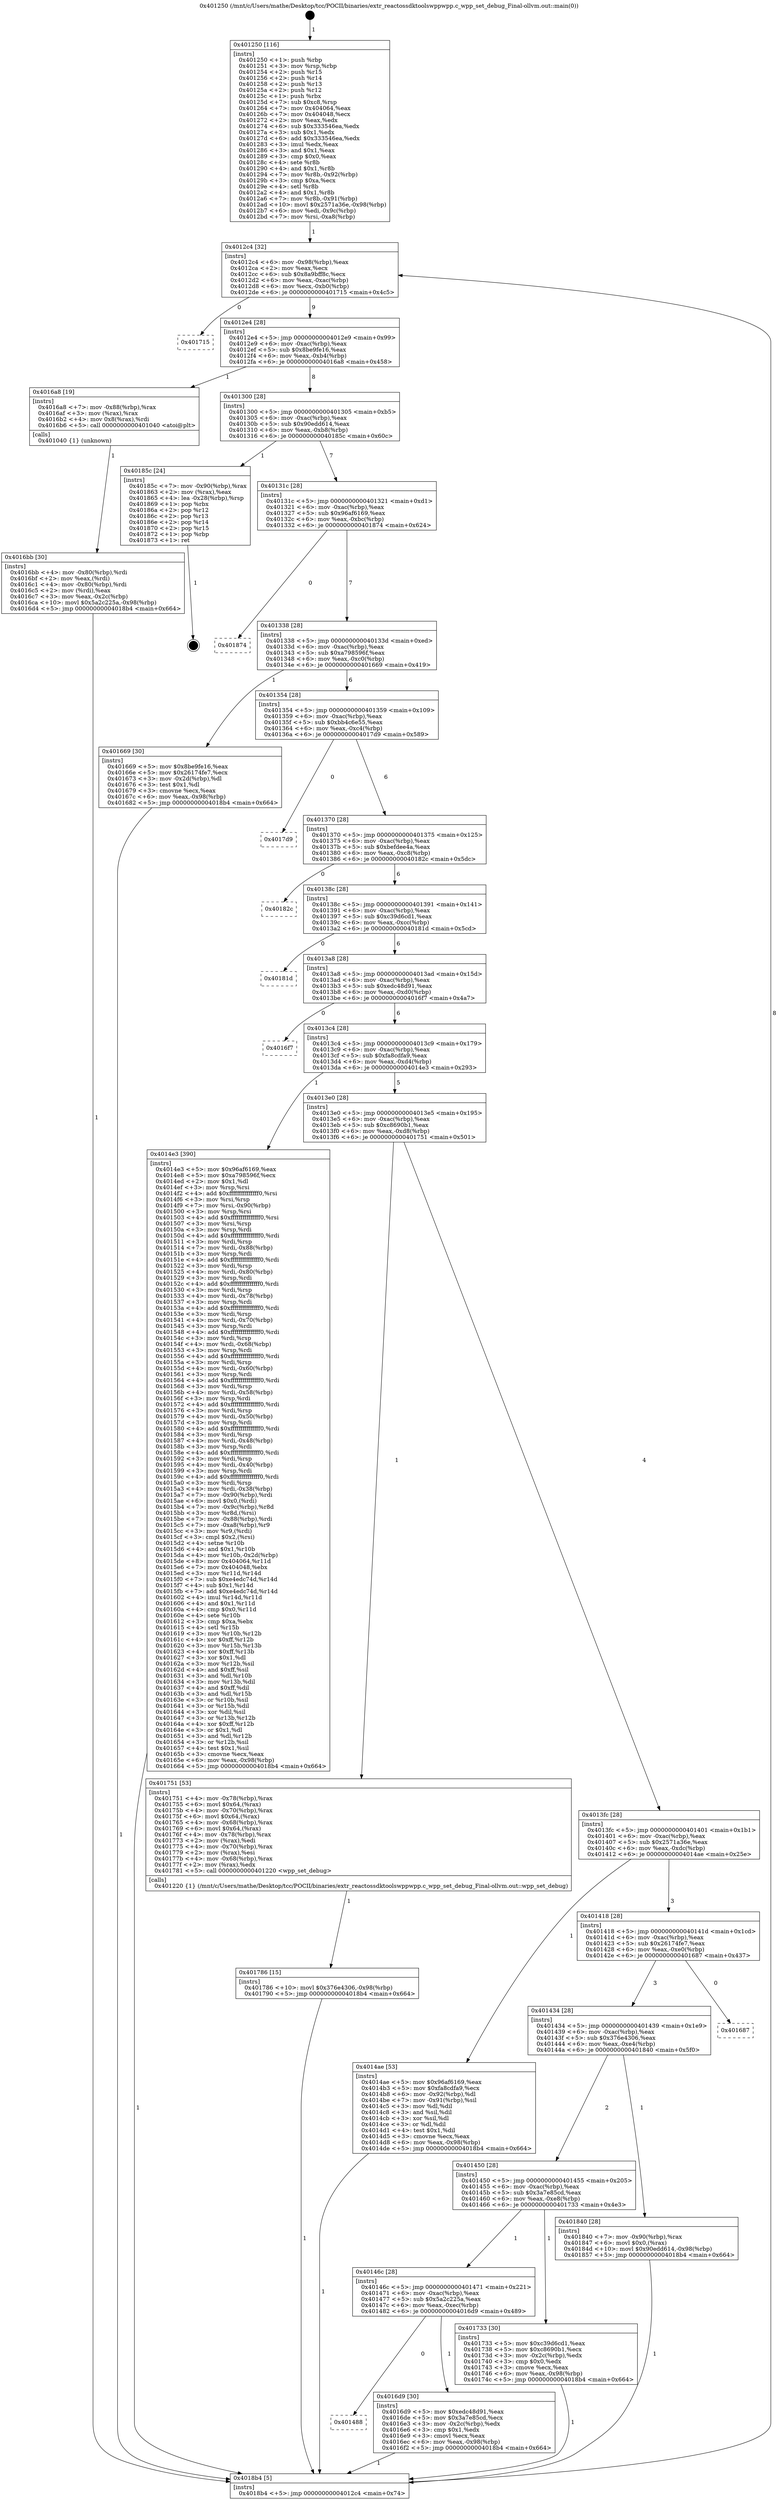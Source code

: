 digraph "0x401250" {
  label = "0x401250 (/mnt/c/Users/mathe/Desktop/tcc/POCII/binaries/extr_reactossdktoolswppwpp.c_wpp_set_debug_Final-ollvm.out::main(0))"
  labelloc = "t"
  node[shape=record]

  Entry [label="",width=0.3,height=0.3,shape=circle,fillcolor=black,style=filled]
  "0x4012c4" [label="{
     0x4012c4 [32]\l
     | [instrs]\l
     &nbsp;&nbsp;0x4012c4 \<+6\>: mov -0x98(%rbp),%eax\l
     &nbsp;&nbsp;0x4012ca \<+2\>: mov %eax,%ecx\l
     &nbsp;&nbsp;0x4012cc \<+6\>: sub $0x8a9bff8c,%ecx\l
     &nbsp;&nbsp;0x4012d2 \<+6\>: mov %eax,-0xac(%rbp)\l
     &nbsp;&nbsp;0x4012d8 \<+6\>: mov %ecx,-0xb0(%rbp)\l
     &nbsp;&nbsp;0x4012de \<+6\>: je 0000000000401715 \<main+0x4c5\>\l
  }"]
  "0x401715" [label="{
     0x401715\l
  }", style=dashed]
  "0x4012e4" [label="{
     0x4012e4 [28]\l
     | [instrs]\l
     &nbsp;&nbsp;0x4012e4 \<+5\>: jmp 00000000004012e9 \<main+0x99\>\l
     &nbsp;&nbsp;0x4012e9 \<+6\>: mov -0xac(%rbp),%eax\l
     &nbsp;&nbsp;0x4012ef \<+5\>: sub $0x8be9fe16,%eax\l
     &nbsp;&nbsp;0x4012f4 \<+6\>: mov %eax,-0xb4(%rbp)\l
     &nbsp;&nbsp;0x4012fa \<+6\>: je 00000000004016a8 \<main+0x458\>\l
  }"]
  Exit [label="",width=0.3,height=0.3,shape=circle,fillcolor=black,style=filled,peripheries=2]
  "0x4016a8" [label="{
     0x4016a8 [19]\l
     | [instrs]\l
     &nbsp;&nbsp;0x4016a8 \<+7\>: mov -0x88(%rbp),%rax\l
     &nbsp;&nbsp;0x4016af \<+3\>: mov (%rax),%rax\l
     &nbsp;&nbsp;0x4016b2 \<+4\>: mov 0x8(%rax),%rdi\l
     &nbsp;&nbsp;0x4016b6 \<+5\>: call 0000000000401040 \<atoi@plt\>\l
     | [calls]\l
     &nbsp;&nbsp;0x401040 \{1\} (unknown)\l
  }"]
  "0x401300" [label="{
     0x401300 [28]\l
     | [instrs]\l
     &nbsp;&nbsp;0x401300 \<+5\>: jmp 0000000000401305 \<main+0xb5\>\l
     &nbsp;&nbsp;0x401305 \<+6\>: mov -0xac(%rbp),%eax\l
     &nbsp;&nbsp;0x40130b \<+5\>: sub $0x90edd614,%eax\l
     &nbsp;&nbsp;0x401310 \<+6\>: mov %eax,-0xb8(%rbp)\l
     &nbsp;&nbsp;0x401316 \<+6\>: je 000000000040185c \<main+0x60c\>\l
  }"]
  "0x401786" [label="{
     0x401786 [15]\l
     | [instrs]\l
     &nbsp;&nbsp;0x401786 \<+10\>: movl $0x376e4306,-0x98(%rbp)\l
     &nbsp;&nbsp;0x401790 \<+5\>: jmp 00000000004018b4 \<main+0x664\>\l
  }"]
  "0x40185c" [label="{
     0x40185c [24]\l
     | [instrs]\l
     &nbsp;&nbsp;0x40185c \<+7\>: mov -0x90(%rbp),%rax\l
     &nbsp;&nbsp;0x401863 \<+2\>: mov (%rax),%eax\l
     &nbsp;&nbsp;0x401865 \<+4\>: lea -0x28(%rbp),%rsp\l
     &nbsp;&nbsp;0x401869 \<+1\>: pop %rbx\l
     &nbsp;&nbsp;0x40186a \<+2\>: pop %r12\l
     &nbsp;&nbsp;0x40186c \<+2\>: pop %r13\l
     &nbsp;&nbsp;0x40186e \<+2\>: pop %r14\l
     &nbsp;&nbsp;0x401870 \<+2\>: pop %r15\l
     &nbsp;&nbsp;0x401872 \<+1\>: pop %rbp\l
     &nbsp;&nbsp;0x401873 \<+1\>: ret\l
  }"]
  "0x40131c" [label="{
     0x40131c [28]\l
     | [instrs]\l
     &nbsp;&nbsp;0x40131c \<+5\>: jmp 0000000000401321 \<main+0xd1\>\l
     &nbsp;&nbsp;0x401321 \<+6\>: mov -0xac(%rbp),%eax\l
     &nbsp;&nbsp;0x401327 \<+5\>: sub $0x96af6169,%eax\l
     &nbsp;&nbsp;0x40132c \<+6\>: mov %eax,-0xbc(%rbp)\l
     &nbsp;&nbsp;0x401332 \<+6\>: je 0000000000401874 \<main+0x624\>\l
  }"]
  "0x401488" [label="{
     0x401488\l
  }", style=dashed]
  "0x401874" [label="{
     0x401874\l
  }", style=dashed]
  "0x401338" [label="{
     0x401338 [28]\l
     | [instrs]\l
     &nbsp;&nbsp;0x401338 \<+5\>: jmp 000000000040133d \<main+0xed\>\l
     &nbsp;&nbsp;0x40133d \<+6\>: mov -0xac(%rbp),%eax\l
     &nbsp;&nbsp;0x401343 \<+5\>: sub $0xa798596f,%eax\l
     &nbsp;&nbsp;0x401348 \<+6\>: mov %eax,-0xc0(%rbp)\l
     &nbsp;&nbsp;0x40134e \<+6\>: je 0000000000401669 \<main+0x419\>\l
  }"]
  "0x4016d9" [label="{
     0x4016d9 [30]\l
     | [instrs]\l
     &nbsp;&nbsp;0x4016d9 \<+5\>: mov $0xedc48d91,%eax\l
     &nbsp;&nbsp;0x4016de \<+5\>: mov $0x3a7e85cd,%ecx\l
     &nbsp;&nbsp;0x4016e3 \<+3\>: mov -0x2c(%rbp),%edx\l
     &nbsp;&nbsp;0x4016e6 \<+3\>: cmp $0x1,%edx\l
     &nbsp;&nbsp;0x4016e9 \<+3\>: cmovl %ecx,%eax\l
     &nbsp;&nbsp;0x4016ec \<+6\>: mov %eax,-0x98(%rbp)\l
     &nbsp;&nbsp;0x4016f2 \<+5\>: jmp 00000000004018b4 \<main+0x664\>\l
  }"]
  "0x401669" [label="{
     0x401669 [30]\l
     | [instrs]\l
     &nbsp;&nbsp;0x401669 \<+5\>: mov $0x8be9fe16,%eax\l
     &nbsp;&nbsp;0x40166e \<+5\>: mov $0x26174fe7,%ecx\l
     &nbsp;&nbsp;0x401673 \<+3\>: mov -0x2d(%rbp),%dl\l
     &nbsp;&nbsp;0x401676 \<+3\>: test $0x1,%dl\l
     &nbsp;&nbsp;0x401679 \<+3\>: cmovne %ecx,%eax\l
     &nbsp;&nbsp;0x40167c \<+6\>: mov %eax,-0x98(%rbp)\l
     &nbsp;&nbsp;0x401682 \<+5\>: jmp 00000000004018b4 \<main+0x664\>\l
  }"]
  "0x401354" [label="{
     0x401354 [28]\l
     | [instrs]\l
     &nbsp;&nbsp;0x401354 \<+5\>: jmp 0000000000401359 \<main+0x109\>\l
     &nbsp;&nbsp;0x401359 \<+6\>: mov -0xac(%rbp),%eax\l
     &nbsp;&nbsp;0x40135f \<+5\>: sub $0xbb4c6e55,%eax\l
     &nbsp;&nbsp;0x401364 \<+6\>: mov %eax,-0xc4(%rbp)\l
     &nbsp;&nbsp;0x40136a \<+6\>: je 00000000004017d9 \<main+0x589\>\l
  }"]
  "0x40146c" [label="{
     0x40146c [28]\l
     | [instrs]\l
     &nbsp;&nbsp;0x40146c \<+5\>: jmp 0000000000401471 \<main+0x221\>\l
     &nbsp;&nbsp;0x401471 \<+6\>: mov -0xac(%rbp),%eax\l
     &nbsp;&nbsp;0x401477 \<+5\>: sub $0x5a2c225a,%eax\l
     &nbsp;&nbsp;0x40147c \<+6\>: mov %eax,-0xec(%rbp)\l
     &nbsp;&nbsp;0x401482 \<+6\>: je 00000000004016d9 \<main+0x489\>\l
  }"]
  "0x4017d9" [label="{
     0x4017d9\l
  }", style=dashed]
  "0x401370" [label="{
     0x401370 [28]\l
     | [instrs]\l
     &nbsp;&nbsp;0x401370 \<+5\>: jmp 0000000000401375 \<main+0x125\>\l
     &nbsp;&nbsp;0x401375 \<+6\>: mov -0xac(%rbp),%eax\l
     &nbsp;&nbsp;0x40137b \<+5\>: sub $0xbefdee4a,%eax\l
     &nbsp;&nbsp;0x401380 \<+6\>: mov %eax,-0xc8(%rbp)\l
     &nbsp;&nbsp;0x401386 \<+6\>: je 000000000040182c \<main+0x5dc\>\l
  }"]
  "0x401733" [label="{
     0x401733 [30]\l
     | [instrs]\l
     &nbsp;&nbsp;0x401733 \<+5\>: mov $0xc39d6cd1,%eax\l
     &nbsp;&nbsp;0x401738 \<+5\>: mov $0xc8690b1,%ecx\l
     &nbsp;&nbsp;0x40173d \<+3\>: mov -0x2c(%rbp),%edx\l
     &nbsp;&nbsp;0x401740 \<+3\>: cmp $0x0,%edx\l
     &nbsp;&nbsp;0x401743 \<+3\>: cmove %ecx,%eax\l
     &nbsp;&nbsp;0x401746 \<+6\>: mov %eax,-0x98(%rbp)\l
     &nbsp;&nbsp;0x40174c \<+5\>: jmp 00000000004018b4 \<main+0x664\>\l
  }"]
  "0x40182c" [label="{
     0x40182c\l
  }", style=dashed]
  "0x40138c" [label="{
     0x40138c [28]\l
     | [instrs]\l
     &nbsp;&nbsp;0x40138c \<+5\>: jmp 0000000000401391 \<main+0x141\>\l
     &nbsp;&nbsp;0x401391 \<+6\>: mov -0xac(%rbp),%eax\l
     &nbsp;&nbsp;0x401397 \<+5\>: sub $0xc39d6cd1,%eax\l
     &nbsp;&nbsp;0x40139c \<+6\>: mov %eax,-0xcc(%rbp)\l
     &nbsp;&nbsp;0x4013a2 \<+6\>: je 000000000040181d \<main+0x5cd\>\l
  }"]
  "0x401450" [label="{
     0x401450 [28]\l
     | [instrs]\l
     &nbsp;&nbsp;0x401450 \<+5\>: jmp 0000000000401455 \<main+0x205\>\l
     &nbsp;&nbsp;0x401455 \<+6\>: mov -0xac(%rbp),%eax\l
     &nbsp;&nbsp;0x40145b \<+5\>: sub $0x3a7e85cd,%eax\l
     &nbsp;&nbsp;0x401460 \<+6\>: mov %eax,-0xe8(%rbp)\l
     &nbsp;&nbsp;0x401466 \<+6\>: je 0000000000401733 \<main+0x4e3\>\l
  }"]
  "0x40181d" [label="{
     0x40181d\l
  }", style=dashed]
  "0x4013a8" [label="{
     0x4013a8 [28]\l
     | [instrs]\l
     &nbsp;&nbsp;0x4013a8 \<+5\>: jmp 00000000004013ad \<main+0x15d\>\l
     &nbsp;&nbsp;0x4013ad \<+6\>: mov -0xac(%rbp),%eax\l
     &nbsp;&nbsp;0x4013b3 \<+5\>: sub $0xedc48d91,%eax\l
     &nbsp;&nbsp;0x4013b8 \<+6\>: mov %eax,-0xd0(%rbp)\l
     &nbsp;&nbsp;0x4013be \<+6\>: je 00000000004016f7 \<main+0x4a7\>\l
  }"]
  "0x401840" [label="{
     0x401840 [28]\l
     | [instrs]\l
     &nbsp;&nbsp;0x401840 \<+7\>: mov -0x90(%rbp),%rax\l
     &nbsp;&nbsp;0x401847 \<+6\>: movl $0x0,(%rax)\l
     &nbsp;&nbsp;0x40184d \<+10\>: movl $0x90edd614,-0x98(%rbp)\l
     &nbsp;&nbsp;0x401857 \<+5\>: jmp 00000000004018b4 \<main+0x664\>\l
  }"]
  "0x4016f7" [label="{
     0x4016f7\l
  }", style=dashed]
  "0x4013c4" [label="{
     0x4013c4 [28]\l
     | [instrs]\l
     &nbsp;&nbsp;0x4013c4 \<+5\>: jmp 00000000004013c9 \<main+0x179\>\l
     &nbsp;&nbsp;0x4013c9 \<+6\>: mov -0xac(%rbp),%eax\l
     &nbsp;&nbsp;0x4013cf \<+5\>: sub $0xfa8cdfa9,%eax\l
     &nbsp;&nbsp;0x4013d4 \<+6\>: mov %eax,-0xd4(%rbp)\l
     &nbsp;&nbsp;0x4013da \<+6\>: je 00000000004014e3 \<main+0x293\>\l
  }"]
  "0x401434" [label="{
     0x401434 [28]\l
     | [instrs]\l
     &nbsp;&nbsp;0x401434 \<+5\>: jmp 0000000000401439 \<main+0x1e9\>\l
     &nbsp;&nbsp;0x401439 \<+6\>: mov -0xac(%rbp),%eax\l
     &nbsp;&nbsp;0x40143f \<+5\>: sub $0x376e4306,%eax\l
     &nbsp;&nbsp;0x401444 \<+6\>: mov %eax,-0xe4(%rbp)\l
     &nbsp;&nbsp;0x40144a \<+6\>: je 0000000000401840 \<main+0x5f0\>\l
  }"]
  "0x4014e3" [label="{
     0x4014e3 [390]\l
     | [instrs]\l
     &nbsp;&nbsp;0x4014e3 \<+5\>: mov $0x96af6169,%eax\l
     &nbsp;&nbsp;0x4014e8 \<+5\>: mov $0xa798596f,%ecx\l
     &nbsp;&nbsp;0x4014ed \<+2\>: mov $0x1,%dl\l
     &nbsp;&nbsp;0x4014ef \<+3\>: mov %rsp,%rsi\l
     &nbsp;&nbsp;0x4014f2 \<+4\>: add $0xfffffffffffffff0,%rsi\l
     &nbsp;&nbsp;0x4014f6 \<+3\>: mov %rsi,%rsp\l
     &nbsp;&nbsp;0x4014f9 \<+7\>: mov %rsi,-0x90(%rbp)\l
     &nbsp;&nbsp;0x401500 \<+3\>: mov %rsp,%rsi\l
     &nbsp;&nbsp;0x401503 \<+4\>: add $0xfffffffffffffff0,%rsi\l
     &nbsp;&nbsp;0x401507 \<+3\>: mov %rsi,%rsp\l
     &nbsp;&nbsp;0x40150a \<+3\>: mov %rsp,%rdi\l
     &nbsp;&nbsp;0x40150d \<+4\>: add $0xfffffffffffffff0,%rdi\l
     &nbsp;&nbsp;0x401511 \<+3\>: mov %rdi,%rsp\l
     &nbsp;&nbsp;0x401514 \<+7\>: mov %rdi,-0x88(%rbp)\l
     &nbsp;&nbsp;0x40151b \<+3\>: mov %rsp,%rdi\l
     &nbsp;&nbsp;0x40151e \<+4\>: add $0xfffffffffffffff0,%rdi\l
     &nbsp;&nbsp;0x401522 \<+3\>: mov %rdi,%rsp\l
     &nbsp;&nbsp;0x401525 \<+4\>: mov %rdi,-0x80(%rbp)\l
     &nbsp;&nbsp;0x401529 \<+3\>: mov %rsp,%rdi\l
     &nbsp;&nbsp;0x40152c \<+4\>: add $0xfffffffffffffff0,%rdi\l
     &nbsp;&nbsp;0x401530 \<+3\>: mov %rdi,%rsp\l
     &nbsp;&nbsp;0x401533 \<+4\>: mov %rdi,-0x78(%rbp)\l
     &nbsp;&nbsp;0x401537 \<+3\>: mov %rsp,%rdi\l
     &nbsp;&nbsp;0x40153a \<+4\>: add $0xfffffffffffffff0,%rdi\l
     &nbsp;&nbsp;0x40153e \<+3\>: mov %rdi,%rsp\l
     &nbsp;&nbsp;0x401541 \<+4\>: mov %rdi,-0x70(%rbp)\l
     &nbsp;&nbsp;0x401545 \<+3\>: mov %rsp,%rdi\l
     &nbsp;&nbsp;0x401548 \<+4\>: add $0xfffffffffffffff0,%rdi\l
     &nbsp;&nbsp;0x40154c \<+3\>: mov %rdi,%rsp\l
     &nbsp;&nbsp;0x40154f \<+4\>: mov %rdi,-0x68(%rbp)\l
     &nbsp;&nbsp;0x401553 \<+3\>: mov %rsp,%rdi\l
     &nbsp;&nbsp;0x401556 \<+4\>: add $0xfffffffffffffff0,%rdi\l
     &nbsp;&nbsp;0x40155a \<+3\>: mov %rdi,%rsp\l
     &nbsp;&nbsp;0x40155d \<+4\>: mov %rdi,-0x60(%rbp)\l
     &nbsp;&nbsp;0x401561 \<+3\>: mov %rsp,%rdi\l
     &nbsp;&nbsp;0x401564 \<+4\>: add $0xfffffffffffffff0,%rdi\l
     &nbsp;&nbsp;0x401568 \<+3\>: mov %rdi,%rsp\l
     &nbsp;&nbsp;0x40156b \<+4\>: mov %rdi,-0x58(%rbp)\l
     &nbsp;&nbsp;0x40156f \<+3\>: mov %rsp,%rdi\l
     &nbsp;&nbsp;0x401572 \<+4\>: add $0xfffffffffffffff0,%rdi\l
     &nbsp;&nbsp;0x401576 \<+3\>: mov %rdi,%rsp\l
     &nbsp;&nbsp;0x401579 \<+4\>: mov %rdi,-0x50(%rbp)\l
     &nbsp;&nbsp;0x40157d \<+3\>: mov %rsp,%rdi\l
     &nbsp;&nbsp;0x401580 \<+4\>: add $0xfffffffffffffff0,%rdi\l
     &nbsp;&nbsp;0x401584 \<+3\>: mov %rdi,%rsp\l
     &nbsp;&nbsp;0x401587 \<+4\>: mov %rdi,-0x48(%rbp)\l
     &nbsp;&nbsp;0x40158b \<+3\>: mov %rsp,%rdi\l
     &nbsp;&nbsp;0x40158e \<+4\>: add $0xfffffffffffffff0,%rdi\l
     &nbsp;&nbsp;0x401592 \<+3\>: mov %rdi,%rsp\l
     &nbsp;&nbsp;0x401595 \<+4\>: mov %rdi,-0x40(%rbp)\l
     &nbsp;&nbsp;0x401599 \<+3\>: mov %rsp,%rdi\l
     &nbsp;&nbsp;0x40159c \<+4\>: add $0xfffffffffffffff0,%rdi\l
     &nbsp;&nbsp;0x4015a0 \<+3\>: mov %rdi,%rsp\l
     &nbsp;&nbsp;0x4015a3 \<+4\>: mov %rdi,-0x38(%rbp)\l
     &nbsp;&nbsp;0x4015a7 \<+7\>: mov -0x90(%rbp),%rdi\l
     &nbsp;&nbsp;0x4015ae \<+6\>: movl $0x0,(%rdi)\l
     &nbsp;&nbsp;0x4015b4 \<+7\>: mov -0x9c(%rbp),%r8d\l
     &nbsp;&nbsp;0x4015bb \<+3\>: mov %r8d,(%rsi)\l
     &nbsp;&nbsp;0x4015be \<+7\>: mov -0x88(%rbp),%rdi\l
     &nbsp;&nbsp;0x4015c5 \<+7\>: mov -0xa8(%rbp),%r9\l
     &nbsp;&nbsp;0x4015cc \<+3\>: mov %r9,(%rdi)\l
     &nbsp;&nbsp;0x4015cf \<+3\>: cmpl $0x2,(%rsi)\l
     &nbsp;&nbsp;0x4015d2 \<+4\>: setne %r10b\l
     &nbsp;&nbsp;0x4015d6 \<+4\>: and $0x1,%r10b\l
     &nbsp;&nbsp;0x4015da \<+4\>: mov %r10b,-0x2d(%rbp)\l
     &nbsp;&nbsp;0x4015de \<+8\>: mov 0x404064,%r11d\l
     &nbsp;&nbsp;0x4015e6 \<+7\>: mov 0x404048,%ebx\l
     &nbsp;&nbsp;0x4015ed \<+3\>: mov %r11d,%r14d\l
     &nbsp;&nbsp;0x4015f0 \<+7\>: sub $0xe4edc74d,%r14d\l
     &nbsp;&nbsp;0x4015f7 \<+4\>: sub $0x1,%r14d\l
     &nbsp;&nbsp;0x4015fb \<+7\>: add $0xe4edc74d,%r14d\l
     &nbsp;&nbsp;0x401602 \<+4\>: imul %r14d,%r11d\l
     &nbsp;&nbsp;0x401606 \<+4\>: and $0x1,%r11d\l
     &nbsp;&nbsp;0x40160a \<+4\>: cmp $0x0,%r11d\l
     &nbsp;&nbsp;0x40160e \<+4\>: sete %r10b\l
     &nbsp;&nbsp;0x401612 \<+3\>: cmp $0xa,%ebx\l
     &nbsp;&nbsp;0x401615 \<+4\>: setl %r15b\l
     &nbsp;&nbsp;0x401619 \<+3\>: mov %r10b,%r12b\l
     &nbsp;&nbsp;0x40161c \<+4\>: xor $0xff,%r12b\l
     &nbsp;&nbsp;0x401620 \<+3\>: mov %r15b,%r13b\l
     &nbsp;&nbsp;0x401623 \<+4\>: xor $0xff,%r13b\l
     &nbsp;&nbsp;0x401627 \<+3\>: xor $0x1,%dl\l
     &nbsp;&nbsp;0x40162a \<+3\>: mov %r12b,%sil\l
     &nbsp;&nbsp;0x40162d \<+4\>: and $0xff,%sil\l
     &nbsp;&nbsp;0x401631 \<+3\>: and %dl,%r10b\l
     &nbsp;&nbsp;0x401634 \<+3\>: mov %r13b,%dil\l
     &nbsp;&nbsp;0x401637 \<+4\>: and $0xff,%dil\l
     &nbsp;&nbsp;0x40163b \<+3\>: and %dl,%r15b\l
     &nbsp;&nbsp;0x40163e \<+3\>: or %r10b,%sil\l
     &nbsp;&nbsp;0x401641 \<+3\>: or %r15b,%dil\l
     &nbsp;&nbsp;0x401644 \<+3\>: xor %dil,%sil\l
     &nbsp;&nbsp;0x401647 \<+3\>: or %r13b,%r12b\l
     &nbsp;&nbsp;0x40164a \<+4\>: xor $0xff,%r12b\l
     &nbsp;&nbsp;0x40164e \<+3\>: or $0x1,%dl\l
     &nbsp;&nbsp;0x401651 \<+3\>: and %dl,%r12b\l
     &nbsp;&nbsp;0x401654 \<+3\>: or %r12b,%sil\l
     &nbsp;&nbsp;0x401657 \<+4\>: test $0x1,%sil\l
     &nbsp;&nbsp;0x40165b \<+3\>: cmovne %ecx,%eax\l
     &nbsp;&nbsp;0x40165e \<+6\>: mov %eax,-0x98(%rbp)\l
     &nbsp;&nbsp;0x401664 \<+5\>: jmp 00000000004018b4 \<main+0x664\>\l
  }"]
  "0x4013e0" [label="{
     0x4013e0 [28]\l
     | [instrs]\l
     &nbsp;&nbsp;0x4013e0 \<+5\>: jmp 00000000004013e5 \<main+0x195\>\l
     &nbsp;&nbsp;0x4013e5 \<+6\>: mov -0xac(%rbp),%eax\l
     &nbsp;&nbsp;0x4013eb \<+5\>: sub $0xc8690b1,%eax\l
     &nbsp;&nbsp;0x4013f0 \<+6\>: mov %eax,-0xd8(%rbp)\l
     &nbsp;&nbsp;0x4013f6 \<+6\>: je 0000000000401751 \<main+0x501\>\l
  }"]
  "0x401687" [label="{
     0x401687\l
  }", style=dashed]
  "0x401751" [label="{
     0x401751 [53]\l
     | [instrs]\l
     &nbsp;&nbsp;0x401751 \<+4\>: mov -0x78(%rbp),%rax\l
     &nbsp;&nbsp;0x401755 \<+6\>: movl $0x64,(%rax)\l
     &nbsp;&nbsp;0x40175b \<+4\>: mov -0x70(%rbp),%rax\l
     &nbsp;&nbsp;0x40175f \<+6\>: movl $0x64,(%rax)\l
     &nbsp;&nbsp;0x401765 \<+4\>: mov -0x68(%rbp),%rax\l
     &nbsp;&nbsp;0x401769 \<+6\>: movl $0x64,(%rax)\l
     &nbsp;&nbsp;0x40176f \<+4\>: mov -0x78(%rbp),%rax\l
     &nbsp;&nbsp;0x401773 \<+2\>: mov (%rax),%edi\l
     &nbsp;&nbsp;0x401775 \<+4\>: mov -0x70(%rbp),%rax\l
     &nbsp;&nbsp;0x401779 \<+2\>: mov (%rax),%esi\l
     &nbsp;&nbsp;0x40177b \<+4\>: mov -0x68(%rbp),%rax\l
     &nbsp;&nbsp;0x40177f \<+2\>: mov (%rax),%edx\l
     &nbsp;&nbsp;0x401781 \<+5\>: call 0000000000401220 \<wpp_set_debug\>\l
     | [calls]\l
     &nbsp;&nbsp;0x401220 \{1\} (/mnt/c/Users/mathe/Desktop/tcc/POCII/binaries/extr_reactossdktoolswppwpp.c_wpp_set_debug_Final-ollvm.out::wpp_set_debug)\l
  }"]
  "0x4013fc" [label="{
     0x4013fc [28]\l
     | [instrs]\l
     &nbsp;&nbsp;0x4013fc \<+5\>: jmp 0000000000401401 \<main+0x1b1\>\l
     &nbsp;&nbsp;0x401401 \<+6\>: mov -0xac(%rbp),%eax\l
     &nbsp;&nbsp;0x401407 \<+5\>: sub $0x2571a36e,%eax\l
     &nbsp;&nbsp;0x40140c \<+6\>: mov %eax,-0xdc(%rbp)\l
     &nbsp;&nbsp;0x401412 \<+6\>: je 00000000004014ae \<main+0x25e\>\l
  }"]
  "0x4016bb" [label="{
     0x4016bb [30]\l
     | [instrs]\l
     &nbsp;&nbsp;0x4016bb \<+4\>: mov -0x80(%rbp),%rdi\l
     &nbsp;&nbsp;0x4016bf \<+2\>: mov %eax,(%rdi)\l
     &nbsp;&nbsp;0x4016c1 \<+4\>: mov -0x80(%rbp),%rdi\l
     &nbsp;&nbsp;0x4016c5 \<+2\>: mov (%rdi),%eax\l
     &nbsp;&nbsp;0x4016c7 \<+3\>: mov %eax,-0x2c(%rbp)\l
     &nbsp;&nbsp;0x4016ca \<+10\>: movl $0x5a2c225a,-0x98(%rbp)\l
     &nbsp;&nbsp;0x4016d4 \<+5\>: jmp 00000000004018b4 \<main+0x664\>\l
  }"]
  "0x4014ae" [label="{
     0x4014ae [53]\l
     | [instrs]\l
     &nbsp;&nbsp;0x4014ae \<+5\>: mov $0x96af6169,%eax\l
     &nbsp;&nbsp;0x4014b3 \<+5\>: mov $0xfa8cdfa9,%ecx\l
     &nbsp;&nbsp;0x4014b8 \<+6\>: mov -0x92(%rbp),%dl\l
     &nbsp;&nbsp;0x4014be \<+7\>: mov -0x91(%rbp),%sil\l
     &nbsp;&nbsp;0x4014c5 \<+3\>: mov %dl,%dil\l
     &nbsp;&nbsp;0x4014c8 \<+3\>: and %sil,%dil\l
     &nbsp;&nbsp;0x4014cb \<+3\>: xor %sil,%dl\l
     &nbsp;&nbsp;0x4014ce \<+3\>: or %dl,%dil\l
     &nbsp;&nbsp;0x4014d1 \<+4\>: test $0x1,%dil\l
     &nbsp;&nbsp;0x4014d5 \<+3\>: cmovne %ecx,%eax\l
     &nbsp;&nbsp;0x4014d8 \<+6\>: mov %eax,-0x98(%rbp)\l
     &nbsp;&nbsp;0x4014de \<+5\>: jmp 00000000004018b4 \<main+0x664\>\l
  }"]
  "0x401418" [label="{
     0x401418 [28]\l
     | [instrs]\l
     &nbsp;&nbsp;0x401418 \<+5\>: jmp 000000000040141d \<main+0x1cd\>\l
     &nbsp;&nbsp;0x40141d \<+6\>: mov -0xac(%rbp),%eax\l
     &nbsp;&nbsp;0x401423 \<+5\>: sub $0x26174fe7,%eax\l
     &nbsp;&nbsp;0x401428 \<+6\>: mov %eax,-0xe0(%rbp)\l
     &nbsp;&nbsp;0x40142e \<+6\>: je 0000000000401687 \<main+0x437\>\l
  }"]
  "0x4018b4" [label="{
     0x4018b4 [5]\l
     | [instrs]\l
     &nbsp;&nbsp;0x4018b4 \<+5\>: jmp 00000000004012c4 \<main+0x74\>\l
  }"]
  "0x401250" [label="{
     0x401250 [116]\l
     | [instrs]\l
     &nbsp;&nbsp;0x401250 \<+1\>: push %rbp\l
     &nbsp;&nbsp;0x401251 \<+3\>: mov %rsp,%rbp\l
     &nbsp;&nbsp;0x401254 \<+2\>: push %r15\l
     &nbsp;&nbsp;0x401256 \<+2\>: push %r14\l
     &nbsp;&nbsp;0x401258 \<+2\>: push %r13\l
     &nbsp;&nbsp;0x40125a \<+2\>: push %r12\l
     &nbsp;&nbsp;0x40125c \<+1\>: push %rbx\l
     &nbsp;&nbsp;0x40125d \<+7\>: sub $0xc8,%rsp\l
     &nbsp;&nbsp;0x401264 \<+7\>: mov 0x404064,%eax\l
     &nbsp;&nbsp;0x40126b \<+7\>: mov 0x404048,%ecx\l
     &nbsp;&nbsp;0x401272 \<+2\>: mov %eax,%edx\l
     &nbsp;&nbsp;0x401274 \<+6\>: sub $0x333546ea,%edx\l
     &nbsp;&nbsp;0x40127a \<+3\>: sub $0x1,%edx\l
     &nbsp;&nbsp;0x40127d \<+6\>: add $0x333546ea,%edx\l
     &nbsp;&nbsp;0x401283 \<+3\>: imul %edx,%eax\l
     &nbsp;&nbsp;0x401286 \<+3\>: and $0x1,%eax\l
     &nbsp;&nbsp;0x401289 \<+3\>: cmp $0x0,%eax\l
     &nbsp;&nbsp;0x40128c \<+4\>: sete %r8b\l
     &nbsp;&nbsp;0x401290 \<+4\>: and $0x1,%r8b\l
     &nbsp;&nbsp;0x401294 \<+7\>: mov %r8b,-0x92(%rbp)\l
     &nbsp;&nbsp;0x40129b \<+3\>: cmp $0xa,%ecx\l
     &nbsp;&nbsp;0x40129e \<+4\>: setl %r8b\l
     &nbsp;&nbsp;0x4012a2 \<+4\>: and $0x1,%r8b\l
     &nbsp;&nbsp;0x4012a6 \<+7\>: mov %r8b,-0x91(%rbp)\l
     &nbsp;&nbsp;0x4012ad \<+10\>: movl $0x2571a36e,-0x98(%rbp)\l
     &nbsp;&nbsp;0x4012b7 \<+6\>: mov %edi,-0x9c(%rbp)\l
     &nbsp;&nbsp;0x4012bd \<+7\>: mov %rsi,-0xa8(%rbp)\l
  }"]
  Entry -> "0x401250" [label=" 1"]
  "0x4012c4" -> "0x401715" [label=" 0"]
  "0x4012c4" -> "0x4012e4" [label=" 9"]
  "0x40185c" -> Exit [label=" 1"]
  "0x4012e4" -> "0x4016a8" [label=" 1"]
  "0x4012e4" -> "0x401300" [label=" 8"]
  "0x401840" -> "0x4018b4" [label=" 1"]
  "0x401300" -> "0x40185c" [label=" 1"]
  "0x401300" -> "0x40131c" [label=" 7"]
  "0x401786" -> "0x4018b4" [label=" 1"]
  "0x40131c" -> "0x401874" [label=" 0"]
  "0x40131c" -> "0x401338" [label=" 7"]
  "0x401751" -> "0x401786" [label=" 1"]
  "0x401338" -> "0x401669" [label=" 1"]
  "0x401338" -> "0x401354" [label=" 6"]
  "0x401733" -> "0x4018b4" [label=" 1"]
  "0x401354" -> "0x4017d9" [label=" 0"]
  "0x401354" -> "0x401370" [label=" 6"]
  "0x40146c" -> "0x401488" [label=" 0"]
  "0x401370" -> "0x40182c" [label=" 0"]
  "0x401370" -> "0x40138c" [label=" 6"]
  "0x40146c" -> "0x4016d9" [label=" 1"]
  "0x40138c" -> "0x40181d" [label=" 0"]
  "0x40138c" -> "0x4013a8" [label=" 6"]
  "0x401450" -> "0x40146c" [label=" 1"]
  "0x4013a8" -> "0x4016f7" [label=" 0"]
  "0x4013a8" -> "0x4013c4" [label=" 6"]
  "0x401450" -> "0x401733" [label=" 1"]
  "0x4013c4" -> "0x4014e3" [label=" 1"]
  "0x4013c4" -> "0x4013e0" [label=" 5"]
  "0x401434" -> "0x401450" [label=" 2"]
  "0x4013e0" -> "0x401751" [label=" 1"]
  "0x4013e0" -> "0x4013fc" [label=" 4"]
  "0x401434" -> "0x401840" [label=" 1"]
  "0x4013fc" -> "0x4014ae" [label=" 1"]
  "0x4013fc" -> "0x401418" [label=" 3"]
  "0x4014ae" -> "0x4018b4" [label=" 1"]
  "0x401250" -> "0x4012c4" [label=" 1"]
  "0x4018b4" -> "0x4012c4" [label=" 8"]
  "0x401418" -> "0x401434" [label=" 3"]
  "0x4014e3" -> "0x4018b4" [label=" 1"]
  "0x401669" -> "0x4018b4" [label=" 1"]
  "0x4016a8" -> "0x4016bb" [label=" 1"]
  "0x4016bb" -> "0x4018b4" [label=" 1"]
  "0x4016d9" -> "0x4018b4" [label=" 1"]
  "0x401418" -> "0x401687" [label=" 0"]
}
